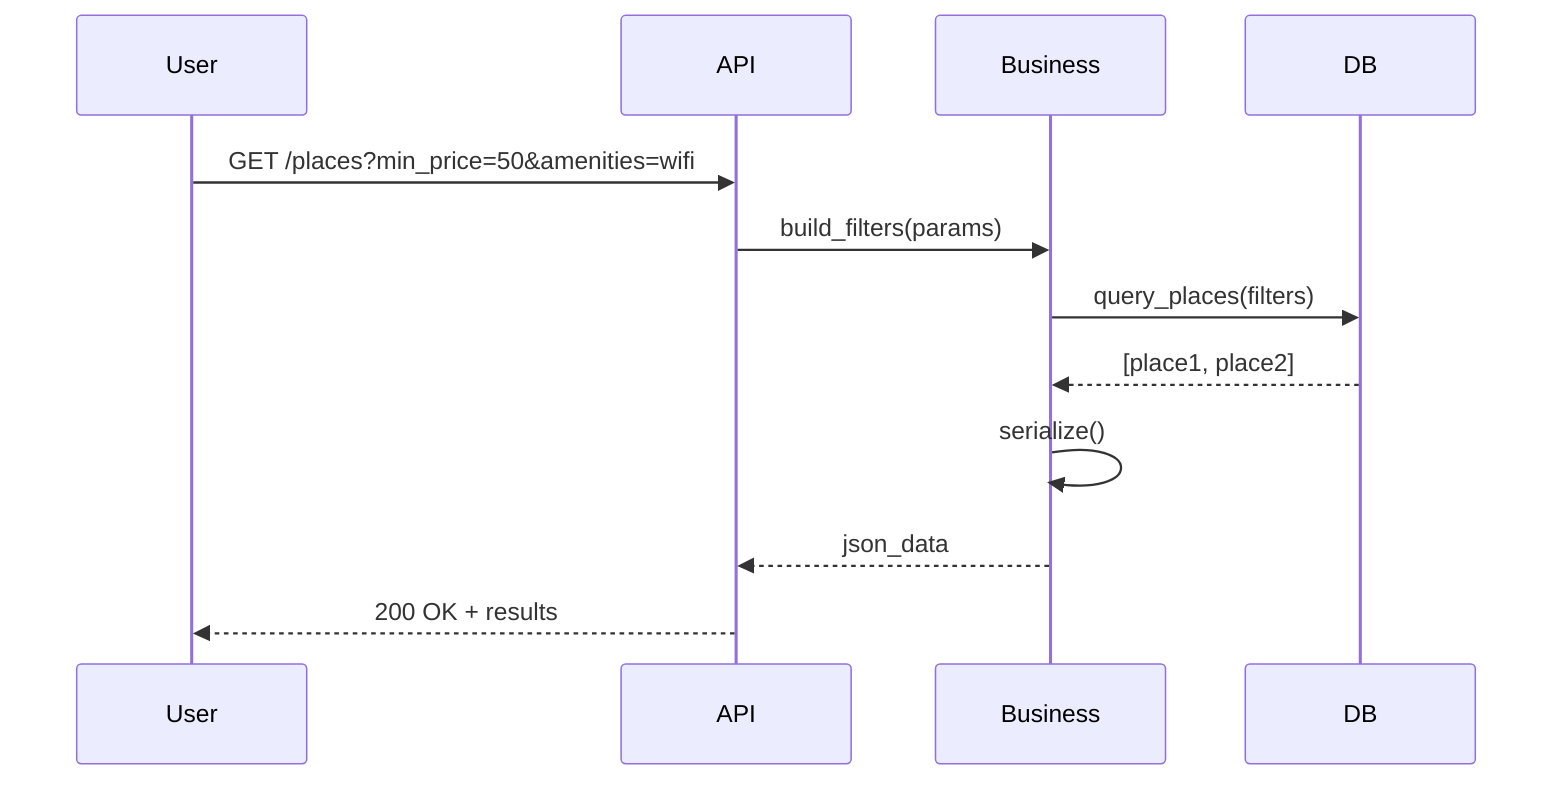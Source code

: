 sequenceDiagram
    participant User
    participant API
    participant Business
    participant DB

    User->>API: GET /places?min_price=50&amenities=wifi
    API->>Business: build_filters(params)
    Business->>DB: query_places(filters)
    DB-->>Business: [place1, place2]
    Business->>Business: serialize()
    Business-->>API: json_data
    API-->>User: 200 OK + results